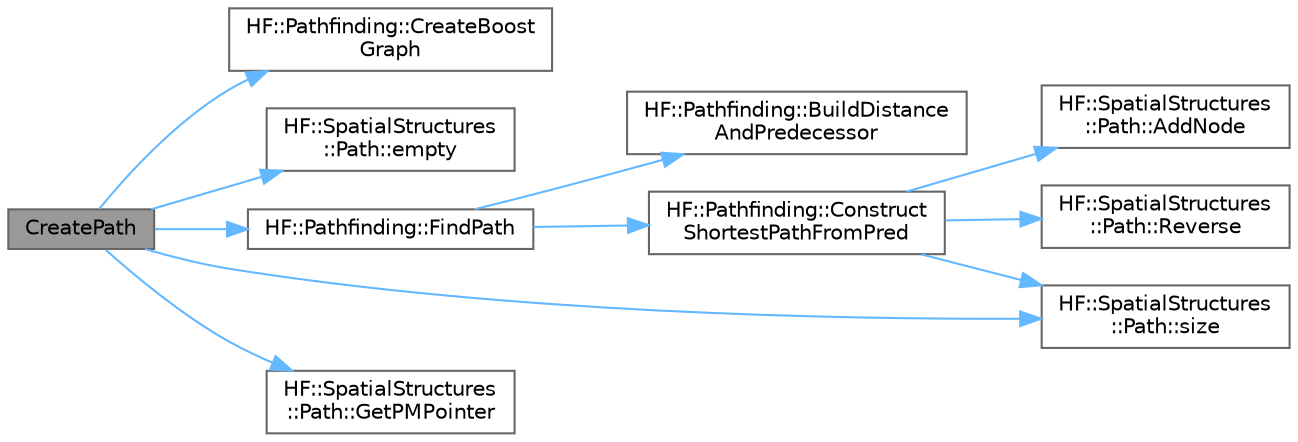 digraph "CreatePath"
{
 // LATEX_PDF_SIZE
  bgcolor="transparent";
  edge [fontname=Helvetica,fontsize=10,labelfontname=Helvetica,labelfontsize=10];
  node [fontname=Helvetica,fontsize=10,shape=box,height=0.2,width=0.4];
  rankdir="LR";
  Node1 [label="CreatePath",height=0.2,width=0.4,color="gray40", fillcolor="grey60", style="filled", fontcolor="black",tooltip="Find the shortest path from start to end."];
  Node1 -> Node2 [color="steelblue1",style="solid"];
  Node2 [label="HF::Pathfinding::CreateBoost\lGraph",height=0.2,width=0.4,color="grey40", fillcolor="white", style="filled",URL="$a00472.html#ae2106e09eb44d681fbc6c0f66a3d3ac4",tooltip="Create a new boost graph from a HF::SpatialStructures:Graph."];
  Node1 -> Node3 [color="steelblue1",style="solid"];
  Node3 [label="HF::SpatialStructures\l::Path::empty",height=0.2,width=0.4,color="grey40", fillcolor="white", style="filled",URL="$a02083.html#a3066bac2d76b5c8a28b35a8d1f6ace71",tooltip="Determine if this path has any nodes in it."];
  Node1 -> Node4 [color="steelblue1",style="solid"];
  Node4 [label="HF::Pathfinding::FindPath",height=0.2,width=0.4,color="grey40", fillcolor="white", style="filled",URL="$a00472.html#a47d06b1c4bd84f4d0a7519ea0e96ff02",tooltip="Find a path between points A and B using Dijkstra's Shortest Path algorithm."];
  Node4 -> Node5 [color="steelblue1",style="solid"];
  Node5 [label="HF::Pathfinding::BuildDistance\lAndPredecessor",height=0.2,width=0.4,color="grey40", fillcolor="white", style="filled",URL="$a00472.html#a9f6490539108da057db2486295458886",tooltip="Build a row of the distance and predecessor matrices for the node at id."];
  Node4 -> Node6 [color="steelblue1",style="solid"];
  Node6 [label="HF::Pathfinding::Construct\lShortestPathFromPred",height=0.2,width=0.4,color="grey40", fillcolor="white", style="filled",URL="$a00472.html#a977e4c93a977ab4e9e784d1e6fec79f4",tooltip="Construct the shortest path from start to end using the given predecessor and distance vectors."];
  Node6 -> Node7 [color="steelblue1",style="solid"];
  Node7 [label="HF::SpatialStructures\l::Path::AddNode",height=0.2,width=0.4,color="grey40", fillcolor="white", style="filled",URL="$a02083.html#a55ded4e02787eb739770ebe28ef386a9",tooltip="Add a new node to the path."];
  Node6 -> Node8 [color="steelblue1",style="solid"];
  Node8 [label="HF::SpatialStructures\l::Path::Reverse",height=0.2,width=0.4,color="grey40", fillcolor="white", style="filled",URL="$a02083.html#adf2bad9ac73dbdc436c365654d54ad98",tooltip="Reverse the direction of this path."];
  Node6 -> Node9 [color="steelblue1",style="solid"];
  Node9 [label="HF::SpatialStructures\l::Path::size",height=0.2,width=0.4,color="grey40", fillcolor="white", style="filled",URL="$a02083.html#a28f61f0f57b38a5249a11a725d9d692b",tooltip="Determine how many nodes are in this path."];
  Node1 -> Node10 [color="steelblue1",style="solid"];
  Node10 [label="HF::SpatialStructures\l::Path::GetPMPointer",height=0.2,width=0.4,color="grey40", fillcolor="white", style="filled",URL="$a02083.html#a942cb49007bbeb5588e2d526c68bdcf9",tooltip="Get a pointer to the path's underlying path members vector."];
  Node1 -> Node9 [color="steelblue1",style="solid"];
}
